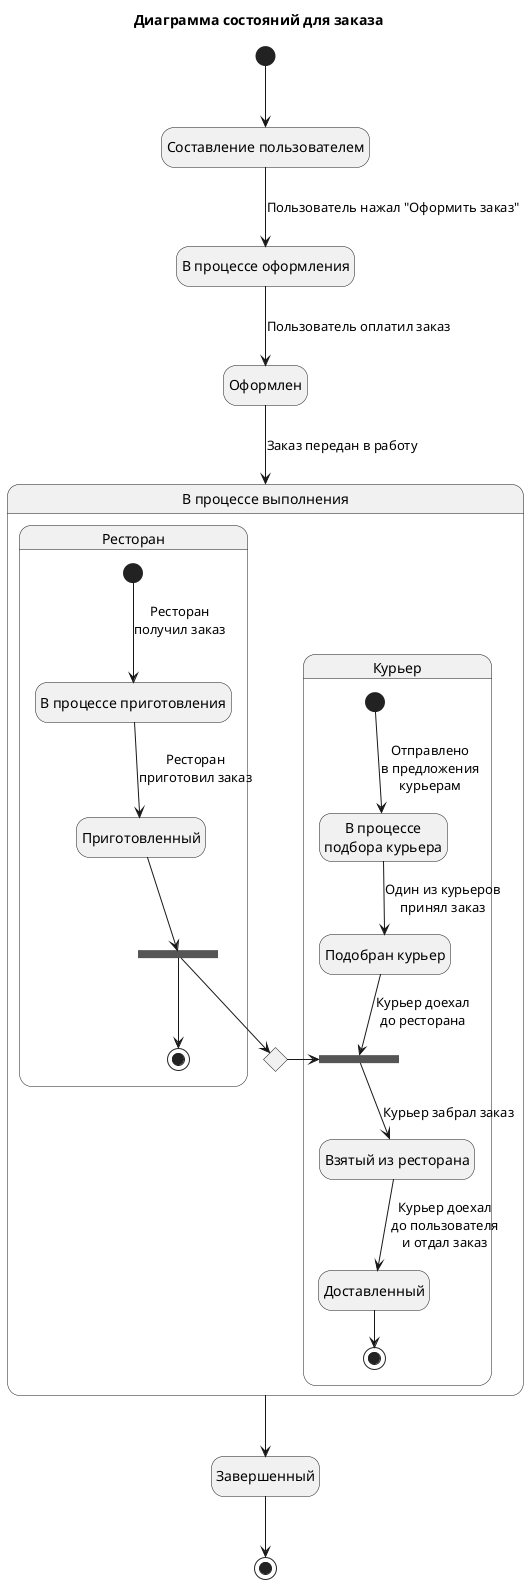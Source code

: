 @startuml state
title Диаграмма состояний для заказа

hide empty description

state "Составление пользователем" as Editing
state "В процессе оформления" as InPr
state "Оформлен" as Accepted
state "Завершенный" as Ended

[*] --> Editing 
Editing --> InPr : Пользователь нажал "Оформить заказ"
InPr --> Accepted : Пользователь оплатил заказ


state "В процессе выполнения" as InProcess
state InProcess {
    ' state Sync <<choice>>
    state Курьер {
        state start1 <<start>>
        state end1 <<end>>
        state "В процессе\nподбора курьера" as CourierSearch
        state "Подобран курьер" as AcceptedByCourier
        state "Взятый из ресторана" as Taken
        state "Доставленный" as Delivered
        state join_state <<join>>
        start1 --> CourierSearch : Отправлено\nв предложения\nкурьерам
        CourierSearch --> AcceptedByCourier : Один из курьеров\nпринял заказ
        AcceptedByCourier --> join_state : Курьер доехал\nдо ресторана
        join_state --> Taken : Курьер забрал заказ
        ' Sync --> join_state
        Taken --> Delivered : Курьер доехал\nдо пользователя\nи отдал заказ
        Delivered --> end1
    }
    
    state Ресторан {
        state start2 <<start>>
        state end2 <<end>>
        state "В процессе приготовления" as Cooking
        state "Приготовленный" as Cooked
        state fork_state <<fork>>
        start2 --> Cooking : Ресторан\nполучил заказ
        Cooking --> Cooked : Ресторан\nприготовил заказ
        Cooked --> fork_state
        ' fork_state --> Sync
        fork_state --> end2 
    }

    state Sync <<choice>>
    Sync -> join_state
    fork_state --> Sync
}

Accepted --> InProcess : Заказ передан в работу
InProcess --> Ended
Ended --> [*]

@enduml